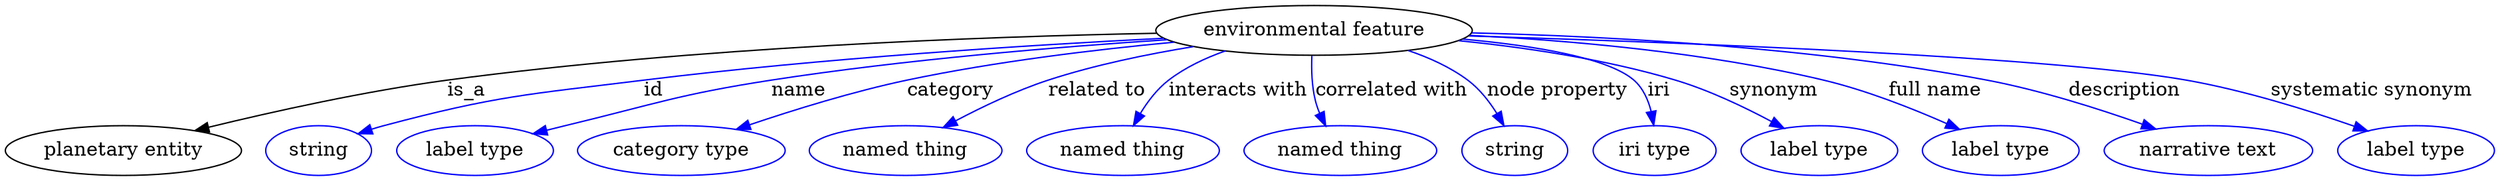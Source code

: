 digraph {
	graph [bb="0,0,1469.1,123"];
	node [label="\N"];
	"environmental feature"	 [height=0.5,
		label="environmental feature",
		pos="775.64,105",
		width=2.4734];
	"planetary entity"	 [height=0.5,
		pos="65.644,18",
		width=1.8234];
	"environmental feature" -> "planetary entity"	 [label=is_a,
		lp="269.64,61.5",
		pos="e,108.45,31.805 688.69,100.94 563.54,94.748 338.87,82.27 258.64,69 210.46,61.03 156.85,46.383 118.38,34.823"];
	id	 [color=blue,
		height=0.5,
		label=string,
		pos="179.64,18",
		width=0.84854];
	"environmental feature" -> id	 [color=blue,
		label=id,
		lp="382.14,61.5",
		pos="e,203.43,29.71 689.68,100.16 608.64,94.916 483.95,85.062 376.64,69 306.13,58.445 287.44,58.092 219.64,36 217.38,35.263 215.08,34.439 \
212.78,33.559",
		style=solid];
	name	 [color=blue,
		height=0.5,
		label="label type",
		pos="273.64,18",
		width=1.2638];
	"environmental feature" -> name	 [color=blue,
		label=name,
		lp="474.14,61.5",
		pos="e,308.45,29.784 692.09,98.624 627.91,92.976 537.24,83.37 458.64,69 400.01,58.279 385.89,52.613 328.64,36 325.26,35.018 321.77,33.968 \
318.27,32.886",
		style=solid];
	category	 [color=blue,
		height=0.5,
		label="category type",
		pos="395.64,18",
		width=1.6249];
	"environmental feature" -> category	 [color=blue,
		label=category,
		lp="566.14,61.5",
		pos="e,431.34,32.423 697.01,96.444 651.51,90.603 593.39,81.613 542.64,69 507.79,60.336 469.48,46.913 440.71,36.012",
		style=solid];
	"related to"	 [color=blue,
		height=0.5,
		label="named thing",
		pos="527.64,18",
		width=1.5346];
	"environmental feature" -> "related to"	 [color=blue,
		label="related to",
		lp="652.64,61.5",
		pos="e,554.16,33.871 710.1,92.706 683.74,86.854 653.33,78.935 626.64,69 604.79,60.864 581.55,49.072 563.08,38.876",
		style=solid];
	"interacts with"	 [color=blue,
		height=0.5,
		label="named thing",
		pos="655.64,18",
		width=1.5346];
	"environmental feature" -> "interacts with"	 [color=blue,
		label="interacts with",
		lp="734.64,61.5",
		pos="e,667.22,35.795 732.38,89.195 720.5,83.777 708.04,77.017 697.64,69 688.56,61.991 680.16,52.673 673.3,43.92",
		style=solid];
	"correlated with"	 [color=blue,
		height=0.5,
		label="named thing",
		pos="783.64,18",
		width=1.5346];
	"environmental feature" -> "correlated with"	 [color=blue,
		label="correlated with",
		lp="817.64,61.5",
		pos="e,779.47,36.222 775.24,86.539 775.22,76.83 775.5,64.744 776.64,54 776.91,51.452 777.27,48.815 777.69,46.18",
		style=solid];
	"node property"	 [color=blue,
		height=0.5,
		label=string,
		pos="887.64,18",
		width=0.84854];
	"environmental feature" -> "node property"	 [color=blue,
		label="node property",
		lp="909.64,61.5",
		pos="e,880.87,35.984 824.84,89.83 836.81,84.554 848.94,77.708 858.64,69 865.91,62.475 871.81,53.681 876.33,45.234",
		style=solid];
	iri	 [color=blue,
		height=0.5,
		label="iri type",
		pos="972.64,18",
		width=1.011];
	"environmental feature" -> iri	 [color=blue,
		label=iri,
		lp="969.14,61.5",
		pos="e,969.62,36.137 853.99,96.265 893.63,90.438 936.5,81.522 951.64,69 958.75,63.123 963.48,54.449 966.62,45.915",
		style=solid];
	synonym	 [color=blue,
		height=0.5,
		label="label type",
		pos="1072.6,18",
		width=1.2638];
	"environmental feature" -> synonym	 [color=blue,
		label=synonym,
		lp="1037.1,61.5",
		pos="e,1049.2,33.693 855.65,97.031 893.93,91.678 939.95,82.959 979.64,69 1000.9,61.509 1023.2,49.493 1040.6,39.006",
		style=solid];
	"full name"	 [color=blue,
		height=0.5,
		label="label type",
		pos="1181.6,18",
		width=1.2638];
	"environmental feature" -> "full name"	 [color=blue,
		label="full name",
		lp="1136.1,61.5",
		pos="e,1154.6,32.728 862.58,100.94 921.11,96.587 999.56,87.585 1066.6,69 1094.1,61.398 1123.4,48.312 1145.6,37.299",
		style=solid];
	description	 [color=blue,
		height=0.5,
		label="narrative text",
		pos="1302.6,18",
		width=1.6068];
	"environmental feature" -> description	 [color=blue,
		label=description,
		lp="1247.1,61.5",
		pos="e,1270.1,33.001 860.97,99.811 958.08,93.435 1110.5,81.868 1166.6,69 1199.2,61.55 1234.4,48.185 1260.8,37.006",
		style=solid];
	"systematic synonym"	 [color=blue,
		height=0.5,
		label="label type",
		pos="1423.6,18",
		width=1.2638];
	"environmental feature" -> "systematic synonym"	 [color=blue,
		label="systematic synonym",
		lp="1389.6,61.5",
		pos="e,1393.6,31.521 863.22,101.66 986.35,96.466 1204.3,85.327 1281.6,69 1317.3,61.479 1356.1,47.074 1384.2,35.486",
		style=solid];
}
